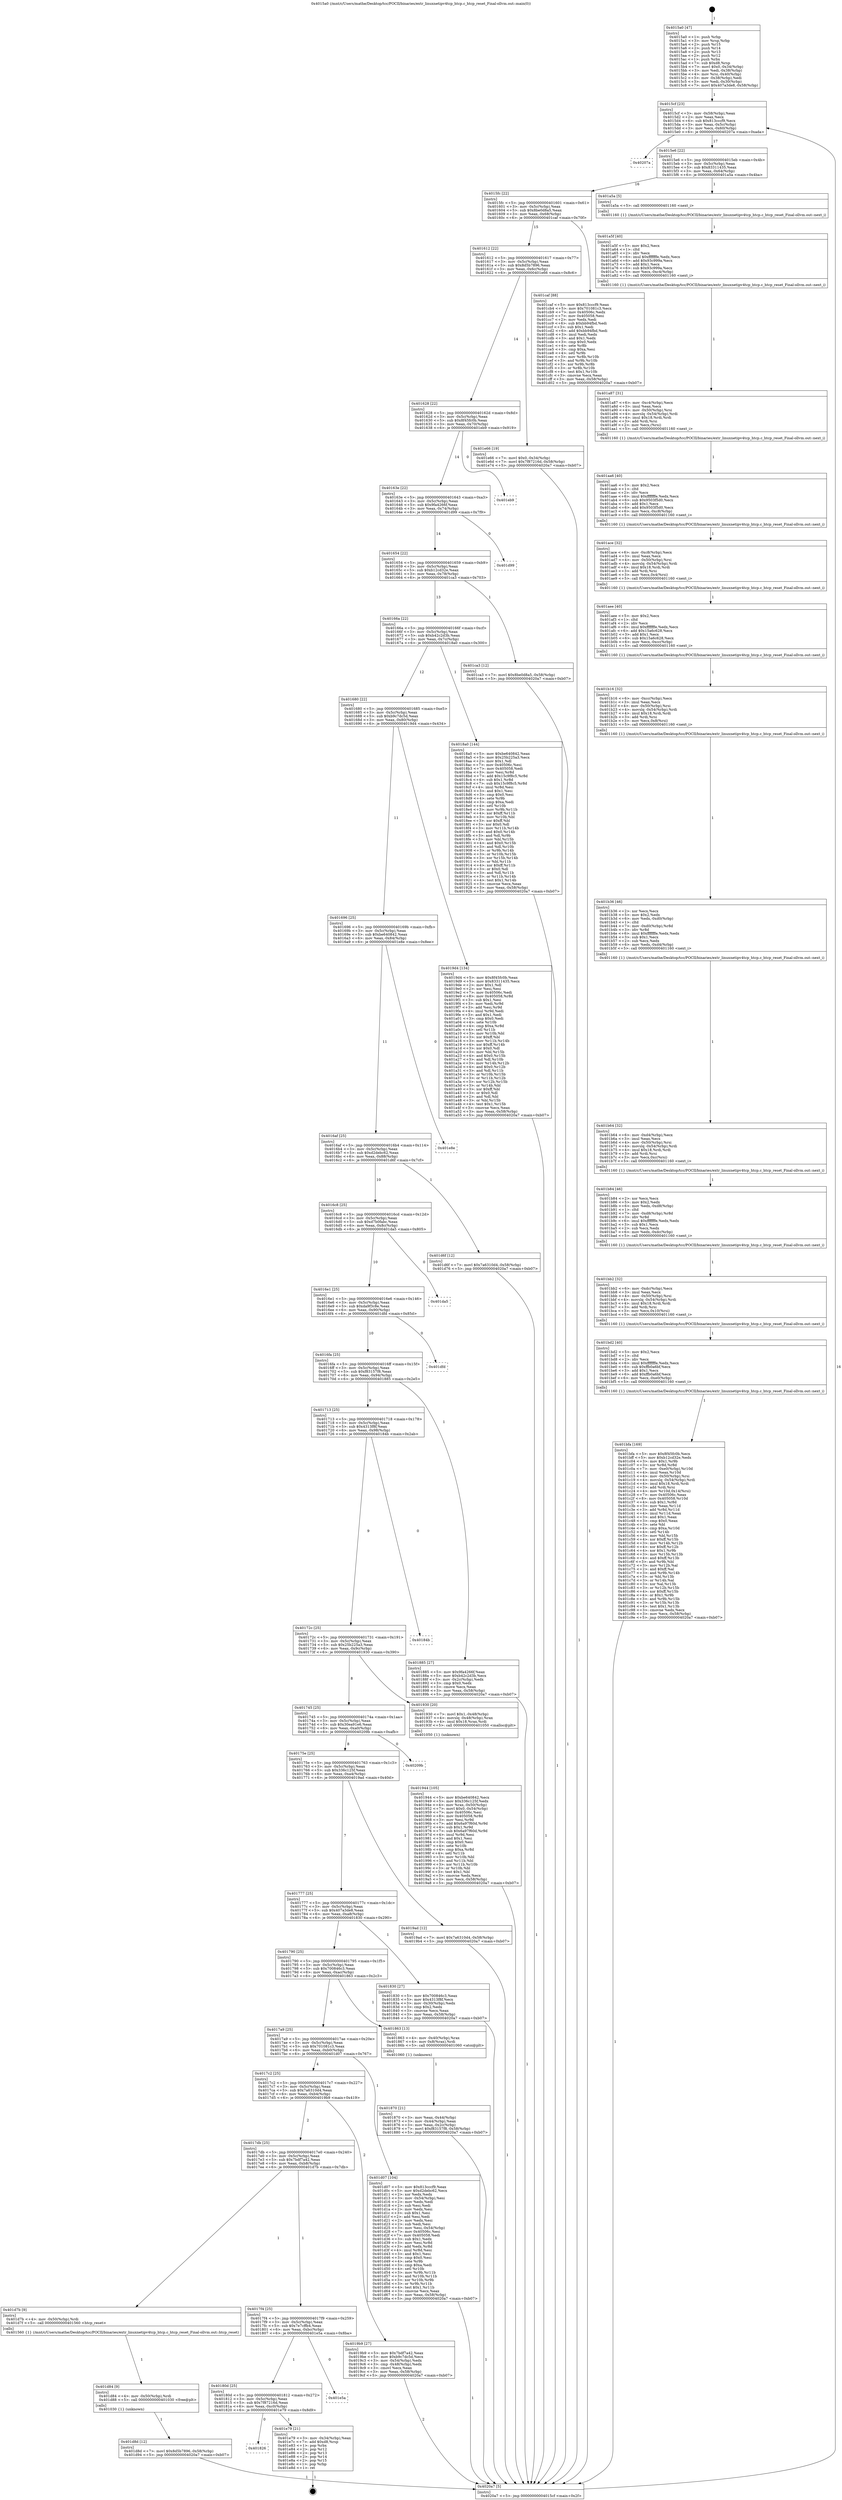 digraph "0x4015a0" {
  label = "0x4015a0 (/mnt/c/Users/mathe/Desktop/tcc/POCII/binaries/extr_linuxnetipv4tcp_htcp.c_htcp_reset_Final-ollvm.out::main(0))"
  labelloc = "t"
  node[shape=record]

  Entry [label="",width=0.3,height=0.3,shape=circle,fillcolor=black,style=filled]
  "0x4015cf" [label="{
     0x4015cf [23]\l
     | [instrs]\l
     &nbsp;&nbsp;0x4015cf \<+3\>: mov -0x58(%rbp),%eax\l
     &nbsp;&nbsp;0x4015d2 \<+2\>: mov %eax,%ecx\l
     &nbsp;&nbsp;0x4015d4 \<+6\>: sub $0x813cccf9,%ecx\l
     &nbsp;&nbsp;0x4015da \<+3\>: mov %eax,-0x5c(%rbp)\l
     &nbsp;&nbsp;0x4015dd \<+3\>: mov %ecx,-0x60(%rbp)\l
     &nbsp;&nbsp;0x4015e0 \<+6\>: je 000000000040207a \<main+0xada\>\l
  }"]
  "0x40207a" [label="{
     0x40207a\l
  }", style=dashed]
  "0x4015e6" [label="{
     0x4015e6 [22]\l
     | [instrs]\l
     &nbsp;&nbsp;0x4015e6 \<+5\>: jmp 00000000004015eb \<main+0x4b\>\l
     &nbsp;&nbsp;0x4015eb \<+3\>: mov -0x5c(%rbp),%eax\l
     &nbsp;&nbsp;0x4015ee \<+5\>: sub $0x83311435,%eax\l
     &nbsp;&nbsp;0x4015f3 \<+3\>: mov %eax,-0x64(%rbp)\l
     &nbsp;&nbsp;0x4015f6 \<+6\>: je 0000000000401a5a \<main+0x4ba\>\l
  }"]
  Exit [label="",width=0.3,height=0.3,shape=circle,fillcolor=black,style=filled,peripheries=2]
  "0x401a5a" [label="{
     0x401a5a [5]\l
     | [instrs]\l
     &nbsp;&nbsp;0x401a5a \<+5\>: call 0000000000401160 \<next_i\>\l
     | [calls]\l
     &nbsp;&nbsp;0x401160 \{1\} (/mnt/c/Users/mathe/Desktop/tcc/POCII/binaries/extr_linuxnetipv4tcp_htcp.c_htcp_reset_Final-ollvm.out::next_i)\l
  }"]
  "0x4015fc" [label="{
     0x4015fc [22]\l
     | [instrs]\l
     &nbsp;&nbsp;0x4015fc \<+5\>: jmp 0000000000401601 \<main+0x61\>\l
     &nbsp;&nbsp;0x401601 \<+3\>: mov -0x5c(%rbp),%eax\l
     &nbsp;&nbsp;0x401604 \<+5\>: sub $0x8be0d8a5,%eax\l
     &nbsp;&nbsp;0x401609 \<+3\>: mov %eax,-0x68(%rbp)\l
     &nbsp;&nbsp;0x40160c \<+6\>: je 0000000000401caf \<main+0x70f\>\l
  }"]
  "0x401826" [label="{
     0x401826\l
  }", style=dashed]
  "0x401caf" [label="{
     0x401caf [88]\l
     | [instrs]\l
     &nbsp;&nbsp;0x401caf \<+5\>: mov $0x813cccf9,%eax\l
     &nbsp;&nbsp;0x401cb4 \<+5\>: mov $0x701081c3,%ecx\l
     &nbsp;&nbsp;0x401cb9 \<+7\>: mov 0x40506c,%edx\l
     &nbsp;&nbsp;0x401cc0 \<+7\>: mov 0x405058,%esi\l
     &nbsp;&nbsp;0x401cc7 \<+2\>: mov %edx,%edi\l
     &nbsp;&nbsp;0x401cc9 \<+6\>: sub $0xbb94fbd,%edi\l
     &nbsp;&nbsp;0x401ccf \<+3\>: sub $0x1,%edi\l
     &nbsp;&nbsp;0x401cd2 \<+6\>: add $0xbb94fbd,%edi\l
     &nbsp;&nbsp;0x401cd8 \<+3\>: imul %edi,%edx\l
     &nbsp;&nbsp;0x401cdb \<+3\>: and $0x1,%edx\l
     &nbsp;&nbsp;0x401cde \<+3\>: cmp $0x0,%edx\l
     &nbsp;&nbsp;0x401ce1 \<+4\>: sete %r8b\l
     &nbsp;&nbsp;0x401ce5 \<+3\>: cmp $0xa,%esi\l
     &nbsp;&nbsp;0x401ce8 \<+4\>: setl %r9b\l
     &nbsp;&nbsp;0x401cec \<+3\>: mov %r8b,%r10b\l
     &nbsp;&nbsp;0x401cef \<+3\>: and %r9b,%r10b\l
     &nbsp;&nbsp;0x401cf2 \<+3\>: xor %r9b,%r8b\l
     &nbsp;&nbsp;0x401cf5 \<+3\>: or %r8b,%r10b\l
     &nbsp;&nbsp;0x401cf8 \<+4\>: test $0x1,%r10b\l
     &nbsp;&nbsp;0x401cfc \<+3\>: cmovne %ecx,%eax\l
     &nbsp;&nbsp;0x401cff \<+3\>: mov %eax,-0x58(%rbp)\l
     &nbsp;&nbsp;0x401d02 \<+5\>: jmp 00000000004020a7 \<main+0xb07\>\l
  }"]
  "0x401612" [label="{
     0x401612 [22]\l
     | [instrs]\l
     &nbsp;&nbsp;0x401612 \<+5\>: jmp 0000000000401617 \<main+0x77\>\l
     &nbsp;&nbsp;0x401617 \<+3\>: mov -0x5c(%rbp),%eax\l
     &nbsp;&nbsp;0x40161a \<+5\>: sub $0x8d5b7896,%eax\l
     &nbsp;&nbsp;0x40161f \<+3\>: mov %eax,-0x6c(%rbp)\l
     &nbsp;&nbsp;0x401622 \<+6\>: je 0000000000401e66 \<main+0x8c6\>\l
  }"]
  "0x401e79" [label="{
     0x401e79 [21]\l
     | [instrs]\l
     &nbsp;&nbsp;0x401e79 \<+3\>: mov -0x34(%rbp),%eax\l
     &nbsp;&nbsp;0x401e7c \<+7\>: add $0xd8,%rsp\l
     &nbsp;&nbsp;0x401e83 \<+1\>: pop %rbx\l
     &nbsp;&nbsp;0x401e84 \<+2\>: pop %r12\l
     &nbsp;&nbsp;0x401e86 \<+2\>: pop %r13\l
     &nbsp;&nbsp;0x401e88 \<+2\>: pop %r14\l
     &nbsp;&nbsp;0x401e8a \<+2\>: pop %r15\l
     &nbsp;&nbsp;0x401e8c \<+1\>: pop %rbp\l
     &nbsp;&nbsp;0x401e8d \<+1\>: ret\l
  }"]
  "0x401e66" [label="{
     0x401e66 [19]\l
     | [instrs]\l
     &nbsp;&nbsp;0x401e66 \<+7\>: movl $0x0,-0x34(%rbp)\l
     &nbsp;&nbsp;0x401e6d \<+7\>: movl $0x7f87216d,-0x58(%rbp)\l
     &nbsp;&nbsp;0x401e74 \<+5\>: jmp 00000000004020a7 \<main+0xb07\>\l
  }"]
  "0x401628" [label="{
     0x401628 [22]\l
     | [instrs]\l
     &nbsp;&nbsp;0x401628 \<+5\>: jmp 000000000040162d \<main+0x8d\>\l
     &nbsp;&nbsp;0x40162d \<+3\>: mov -0x5c(%rbp),%eax\l
     &nbsp;&nbsp;0x401630 \<+5\>: sub $0x8f45fc0b,%eax\l
     &nbsp;&nbsp;0x401635 \<+3\>: mov %eax,-0x70(%rbp)\l
     &nbsp;&nbsp;0x401638 \<+6\>: je 0000000000401eb9 \<main+0x919\>\l
  }"]
  "0x40180d" [label="{
     0x40180d [25]\l
     | [instrs]\l
     &nbsp;&nbsp;0x40180d \<+5\>: jmp 0000000000401812 \<main+0x272\>\l
     &nbsp;&nbsp;0x401812 \<+3\>: mov -0x5c(%rbp),%eax\l
     &nbsp;&nbsp;0x401815 \<+5\>: sub $0x7f87216d,%eax\l
     &nbsp;&nbsp;0x40181a \<+6\>: mov %eax,-0xc0(%rbp)\l
     &nbsp;&nbsp;0x401820 \<+6\>: je 0000000000401e79 \<main+0x8d9\>\l
  }"]
  "0x401eb9" [label="{
     0x401eb9\l
  }", style=dashed]
  "0x40163e" [label="{
     0x40163e [22]\l
     | [instrs]\l
     &nbsp;&nbsp;0x40163e \<+5\>: jmp 0000000000401643 \<main+0xa3\>\l
     &nbsp;&nbsp;0x401643 \<+3\>: mov -0x5c(%rbp),%eax\l
     &nbsp;&nbsp;0x401646 \<+5\>: sub $0x9fa4266f,%eax\l
     &nbsp;&nbsp;0x40164b \<+3\>: mov %eax,-0x74(%rbp)\l
     &nbsp;&nbsp;0x40164e \<+6\>: je 0000000000401d99 \<main+0x7f9\>\l
  }"]
  "0x401e5a" [label="{
     0x401e5a\l
  }", style=dashed]
  "0x401d99" [label="{
     0x401d99\l
  }", style=dashed]
  "0x401654" [label="{
     0x401654 [22]\l
     | [instrs]\l
     &nbsp;&nbsp;0x401654 \<+5\>: jmp 0000000000401659 \<main+0xb9\>\l
     &nbsp;&nbsp;0x401659 \<+3\>: mov -0x5c(%rbp),%eax\l
     &nbsp;&nbsp;0x40165c \<+5\>: sub $0xb12cd32e,%eax\l
     &nbsp;&nbsp;0x401661 \<+3\>: mov %eax,-0x78(%rbp)\l
     &nbsp;&nbsp;0x401664 \<+6\>: je 0000000000401ca3 \<main+0x703\>\l
  }"]
  "0x401d8d" [label="{
     0x401d8d [12]\l
     | [instrs]\l
     &nbsp;&nbsp;0x401d8d \<+7\>: movl $0x8d5b7896,-0x58(%rbp)\l
     &nbsp;&nbsp;0x401d94 \<+5\>: jmp 00000000004020a7 \<main+0xb07\>\l
  }"]
  "0x401ca3" [label="{
     0x401ca3 [12]\l
     | [instrs]\l
     &nbsp;&nbsp;0x401ca3 \<+7\>: movl $0x8be0d8a5,-0x58(%rbp)\l
     &nbsp;&nbsp;0x401caa \<+5\>: jmp 00000000004020a7 \<main+0xb07\>\l
  }"]
  "0x40166a" [label="{
     0x40166a [22]\l
     | [instrs]\l
     &nbsp;&nbsp;0x40166a \<+5\>: jmp 000000000040166f \<main+0xcf\>\l
     &nbsp;&nbsp;0x40166f \<+3\>: mov -0x5c(%rbp),%eax\l
     &nbsp;&nbsp;0x401672 \<+5\>: sub $0xb42c2d3b,%eax\l
     &nbsp;&nbsp;0x401677 \<+3\>: mov %eax,-0x7c(%rbp)\l
     &nbsp;&nbsp;0x40167a \<+6\>: je 00000000004018a0 \<main+0x300\>\l
  }"]
  "0x401d84" [label="{
     0x401d84 [9]\l
     | [instrs]\l
     &nbsp;&nbsp;0x401d84 \<+4\>: mov -0x50(%rbp),%rdi\l
     &nbsp;&nbsp;0x401d88 \<+5\>: call 0000000000401030 \<free@plt\>\l
     | [calls]\l
     &nbsp;&nbsp;0x401030 \{1\} (unknown)\l
  }"]
  "0x4018a0" [label="{
     0x4018a0 [144]\l
     | [instrs]\l
     &nbsp;&nbsp;0x4018a0 \<+5\>: mov $0xbe640842,%eax\l
     &nbsp;&nbsp;0x4018a5 \<+5\>: mov $0x25b225a3,%ecx\l
     &nbsp;&nbsp;0x4018aa \<+2\>: mov $0x1,%dl\l
     &nbsp;&nbsp;0x4018ac \<+7\>: mov 0x40506c,%esi\l
     &nbsp;&nbsp;0x4018b3 \<+7\>: mov 0x405058,%edi\l
     &nbsp;&nbsp;0x4018ba \<+3\>: mov %esi,%r8d\l
     &nbsp;&nbsp;0x4018bd \<+7\>: add $0x15c9f8c5,%r8d\l
     &nbsp;&nbsp;0x4018c4 \<+4\>: sub $0x1,%r8d\l
     &nbsp;&nbsp;0x4018c8 \<+7\>: sub $0x15c9f8c5,%r8d\l
     &nbsp;&nbsp;0x4018cf \<+4\>: imul %r8d,%esi\l
     &nbsp;&nbsp;0x4018d3 \<+3\>: and $0x1,%esi\l
     &nbsp;&nbsp;0x4018d6 \<+3\>: cmp $0x0,%esi\l
     &nbsp;&nbsp;0x4018d9 \<+4\>: sete %r9b\l
     &nbsp;&nbsp;0x4018dd \<+3\>: cmp $0xa,%edi\l
     &nbsp;&nbsp;0x4018e0 \<+4\>: setl %r10b\l
     &nbsp;&nbsp;0x4018e4 \<+3\>: mov %r9b,%r11b\l
     &nbsp;&nbsp;0x4018e7 \<+4\>: xor $0xff,%r11b\l
     &nbsp;&nbsp;0x4018eb \<+3\>: mov %r10b,%bl\l
     &nbsp;&nbsp;0x4018ee \<+3\>: xor $0xff,%bl\l
     &nbsp;&nbsp;0x4018f1 \<+3\>: xor $0x0,%dl\l
     &nbsp;&nbsp;0x4018f4 \<+3\>: mov %r11b,%r14b\l
     &nbsp;&nbsp;0x4018f7 \<+4\>: and $0x0,%r14b\l
     &nbsp;&nbsp;0x4018fb \<+3\>: and %dl,%r9b\l
     &nbsp;&nbsp;0x4018fe \<+3\>: mov %bl,%r15b\l
     &nbsp;&nbsp;0x401901 \<+4\>: and $0x0,%r15b\l
     &nbsp;&nbsp;0x401905 \<+3\>: and %dl,%r10b\l
     &nbsp;&nbsp;0x401908 \<+3\>: or %r9b,%r14b\l
     &nbsp;&nbsp;0x40190b \<+3\>: or %r10b,%r15b\l
     &nbsp;&nbsp;0x40190e \<+3\>: xor %r15b,%r14b\l
     &nbsp;&nbsp;0x401911 \<+3\>: or %bl,%r11b\l
     &nbsp;&nbsp;0x401914 \<+4\>: xor $0xff,%r11b\l
     &nbsp;&nbsp;0x401918 \<+3\>: or $0x0,%dl\l
     &nbsp;&nbsp;0x40191b \<+3\>: and %dl,%r11b\l
     &nbsp;&nbsp;0x40191e \<+3\>: or %r11b,%r14b\l
     &nbsp;&nbsp;0x401921 \<+4\>: test $0x1,%r14b\l
     &nbsp;&nbsp;0x401925 \<+3\>: cmovne %ecx,%eax\l
     &nbsp;&nbsp;0x401928 \<+3\>: mov %eax,-0x58(%rbp)\l
     &nbsp;&nbsp;0x40192b \<+5\>: jmp 00000000004020a7 \<main+0xb07\>\l
  }"]
  "0x401680" [label="{
     0x401680 [22]\l
     | [instrs]\l
     &nbsp;&nbsp;0x401680 \<+5\>: jmp 0000000000401685 \<main+0xe5\>\l
     &nbsp;&nbsp;0x401685 \<+3\>: mov -0x5c(%rbp),%eax\l
     &nbsp;&nbsp;0x401688 \<+5\>: sub $0xb9c7dc5d,%eax\l
     &nbsp;&nbsp;0x40168d \<+3\>: mov %eax,-0x80(%rbp)\l
     &nbsp;&nbsp;0x401690 \<+6\>: je 00000000004019d4 \<main+0x434\>\l
  }"]
  "0x4017f4" [label="{
     0x4017f4 [25]\l
     | [instrs]\l
     &nbsp;&nbsp;0x4017f4 \<+5\>: jmp 00000000004017f9 \<main+0x259\>\l
     &nbsp;&nbsp;0x4017f9 \<+3\>: mov -0x5c(%rbp),%eax\l
     &nbsp;&nbsp;0x4017fc \<+5\>: sub $0x7e7cffb4,%eax\l
     &nbsp;&nbsp;0x401801 \<+6\>: mov %eax,-0xbc(%rbp)\l
     &nbsp;&nbsp;0x401807 \<+6\>: je 0000000000401e5a \<main+0x8ba\>\l
  }"]
  "0x4019d4" [label="{
     0x4019d4 [134]\l
     | [instrs]\l
     &nbsp;&nbsp;0x4019d4 \<+5\>: mov $0x8f45fc0b,%eax\l
     &nbsp;&nbsp;0x4019d9 \<+5\>: mov $0x83311435,%ecx\l
     &nbsp;&nbsp;0x4019de \<+2\>: mov $0x1,%dl\l
     &nbsp;&nbsp;0x4019e0 \<+2\>: xor %esi,%esi\l
     &nbsp;&nbsp;0x4019e2 \<+7\>: mov 0x40506c,%edi\l
     &nbsp;&nbsp;0x4019e9 \<+8\>: mov 0x405058,%r8d\l
     &nbsp;&nbsp;0x4019f1 \<+3\>: sub $0x1,%esi\l
     &nbsp;&nbsp;0x4019f4 \<+3\>: mov %edi,%r9d\l
     &nbsp;&nbsp;0x4019f7 \<+3\>: add %esi,%r9d\l
     &nbsp;&nbsp;0x4019fa \<+4\>: imul %r9d,%edi\l
     &nbsp;&nbsp;0x4019fe \<+3\>: and $0x1,%edi\l
     &nbsp;&nbsp;0x401a01 \<+3\>: cmp $0x0,%edi\l
     &nbsp;&nbsp;0x401a04 \<+4\>: sete %r10b\l
     &nbsp;&nbsp;0x401a08 \<+4\>: cmp $0xa,%r8d\l
     &nbsp;&nbsp;0x401a0c \<+4\>: setl %r11b\l
     &nbsp;&nbsp;0x401a10 \<+3\>: mov %r10b,%bl\l
     &nbsp;&nbsp;0x401a13 \<+3\>: xor $0xff,%bl\l
     &nbsp;&nbsp;0x401a16 \<+3\>: mov %r11b,%r14b\l
     &nbsp;&nbsp;0x401a19 \<+4\>: xor $0xff,%r14b\l
     &nbsp;&nbsp;0x401a1d \<+3\>: xor $0x0,%dl\l
     &nbsp;&nbsp;0x401a20 \<+3\>: mov %bl,%r15b\l
     &nbsp;&nbsp;0x401a23 \<+4\>: and $0x0,%r15b\l
     &nbsp;&nbsp;0x401a27 \<+3\>: and %dl,%r10b\l
     &nbsp;&nbsp;0x401a2a \<+3\>: mov %r14b,%r12b\l
     &nbsp;&nbsp;0x401a2d \<+4\>: and $0x0,%r12b\l
     &nbsp;&nbsp;0x401a31 \<+3\>: and %dl,%r11b\l
     &nbsp;&nbsp;0x401a34 \<+3\>: or %r10b,%r15b\l
     &nbsp;&nbsp;0x401a37 \<+3\>: or %r11b,%r12b\l
     &nbsp;&nbsp;0x401a3a \<+3\>: xor %r12b,%r15b\l
     &nbsp;&nbsp;0x401a3d \<+3\>: or %r14b,%bl\l
     &nbsp;&nbsp;0x401a40 \<+3\>: xor $0xff,%bl\l
     &nbsp;&nbsp;0x401a43 \<+3\>: or $0x0,%dl\l
     &nbsp;&nbsp;0x401a46 \<+2\>: and %dl,%bl\l
     &nbsp;&nbsp;0x401a48 \<+3\>: or %bl,%r15b\l
     &nbsp;&nbsp;0x401a4b \<+4\>: test $0x1,%r15b\l
     &nbsp;&nbsp;0x401a4f \<+3\>: cmovne %ecx,%eax\l
     &nbsp;&nbsp;0x401a52 \<+3\>: mov %eax,-0x58(%rbp)\l
     &nbsp;&nbsp;0x401a55 \<+5\>: jmp 00000000004020a7 \<main+0xb07\>\l
  }"]
  "0x401696" [label="{
     0x401696 [25]\l
     | [instrs]\l
     &nbsp;&nbsp;0x401696 \<+5\>: jmp 000000000040169b \<main+0xfb\>\l
     &nbsp;&nbsp;0x40169b \<+3\>: mov -0x5c(%rbp),%eax\l
     &nbsp;&nbsp;0x40169e \<+5\>: sub $0xbe640842,%eax\l
     &nbsp;&nbsp;0x4016a3 \<+6\>: mov %eax,-0x84(%rbp)\l
     &nbsp;&nbsp;0x4016a9 \<+6\>: je 0000000000401e8e \<main+0x8ee\>\l
  }"]
  "0x401d7b" [label="{
     0x401d7b [9]\l
     | [instrs]\l
     &nbsp;&nbsp;0x401d7b \<+4\>: mov -0x50(%rbp),%rdi\l
     &nbsp;&nbsp;0x401d7f \<+5\>: call 0000000000401560 \<htcp_reset\>\l
     | [calls]\l
     &nbsp;&nbsp;0x401560 \{1\} (/mnt/c/Users/mathe/Desktop/tcc/POCII/binaries/extr_linuxnetipv4tcp_htcp.c_htcp_reset_Final-ollvm.out::htcp_reset)\l
  }"]
  "0x401e8e" [label="{
     0x401e8e\l
  }", style=dashed]
  "0x4016af" [label="{
     0x4016af [25]\l
     | [instrs]\l
     &nbsp;&nbsp;0x4016af \<+5\>: jmp 00000000004016b4 \<main+0x114\>\l
     &nbsp;&nbsp;0x4016b4 \<+3\>: mov -0x5c(%rbp),%eax\l
     &nbsp;&nbsp;0x4016b7 \<+5\>: sub $0xd2debc62,%eax\l
     &nbsp;&nbsp;0x4016bc \<+6\>: mov %eax,-0x88(%rbp)\l
     &nbsp;&nbsp;0x4016c2 \<+6\>: je 0000000000401d6f \<main+0x7cf\>\l
  }"]
  "0x401bfa" [label="{
     0x401bfa [169]\l
     | [instrs]\l
     &nbsp;&nbsp;0x401bfa \<+5\>: mov $0x8f45fc0b,%ecx\l
     &nbsp;&nbsp;0x401bff \<+5\>: mov $0xb12cd32e,%edx\l
     &nbsp;&nbsp;0x401c04 \<+3\>: mov $0x1,%r9b\l
     &nbsp;&nbsp;0x401c07 \<+3\>: xor %r8d,%r8d\l
     &nbsp;&nbsp;0x401c0a \<+7\>: mov -0xe0(%rbp),%r10d\l
     &nbsp;&nbsp;0x401c11 \<+4\>: imul %eax,%r10d\l
     &nbsp;&nbsp;0x401c15 \<+4\>: mov -0x50(%rbp),%rsi\l
     &nbsp;&nbsp;0x401c19 \<+4\>: movslq -0x54(%rbp),%rdi\l
     &nbsp;&nbsp;0x401c1d \<+4\>: imul $0x18,%rdi,%rdi\l
     &nbsp;&nbsp;0x401c21 \<+3\>: add %rdi,%rsi\l
     &nbsp;&nbsp;0x401c24 \<+4\>: mov %r10d,0x14(%rsi)\l
     &nbsp;&nbsp;0x401c28 \<+7\>: mov 0x40506c,%eax\l
     &nbsp;&nbsp;0x401c2f \<+8\>: mov 0x405058,%r10d\l
     &nbsp;&nbsp;0x401c37 \<+4\>: sub $0x1,%r8d\l
     &nbsp;&nbsp;0x401c3b \<+3\>: mov %eax,%r11d\l
     &nbsp;&nbsp;0x401c3e \<+3\>: add %r8d,%r11d\l
     &nbsp;&nbsp;0x401c41 \<+4\>: imul %r11d,%eax\l
     &nbsp;&nbsp;0x401c45 \<+3\>: and $0x1,%eax\l
     &nbsp;&nbsp;0x401c48 \<+3\>: cmp $0x0,%eax\l
     &nbsp;&nbsp;0x401c4b \<+3\>: sete %bl\l
     &nbsp;&nbsp;0x401c4e \<+4\>: cmp $0xa,%r10d\l
     &nbsp;&nbsp;0x401c52 \<+4\>: setl %r14b\l
     &nbsp;&nbsp;0x401c56 \<+3\>: mov %bl,%r15b\l
     &nbsp;&nbsp;0x401c59 \<+4\>: xor $0xff,%r15b\l
     &nbsp;&nbsp;0x401c5d \<+3\>: mov %r14b,%r12b\l
     &nbsp;&nbsp;0x401c60 \<+4\>: xor $0xff,%r12b\l
     &nbsp;&nbsp;0x401c64 \<+4\>: xor $0x1,%r9b\l
     &nbsp;&nbsp;0x401c68 \<+3\>: mov %r15b,%r13b\l
     &nbsp;&nbsp;0x401c6b \<+4\>: and $0xff,%r13b\l
     &nbsp;&nbsp;0x401c6f \<+3\>: and %r9b,%bl\l
     &nbsp;&nbsp;0x401c72 \<+3\>: mov %r12b,%al\l
     &nbsp;&nbsp;0x401c75 \<+2\>: and $0xff,%al\l
     &nbsp;&nbsp;0x401c77 \<+3\>: and %r9b,%r14b\l
     &nbsp;&nbsp;0x401c7a \<+3\>: or %bl,%r13b\l
     &nbsp;&nbsp;0x401c7d \<+3\>: or %r14b,%al\l
     &nbsp;&nbsp;0x401c80 \<+3\>: xor %al,%r13b\l
     &nbsp;&nbsp;0x401c83 \<+3\>: or %r12b,%r15b\l
     &nbsp;&nbsp;0x401c86 \<+4\>: xor $0xff,%r15b\l
     &nbsp;&nbsp;0x401c8a \<+4\>: or $0x1,%r9b\l
     &nbsp;&nbsp;0x401c8e \<+3\>: and %r9b,%r15b\l
     &nbsp;&nbsp;0x401c91 \<+3\>: or %r15b,%r13b\l
     &nbsp;&nbsp;0x401c94 \<+4\>: test $0x1,%r13b\l
     &nbsp;&nbsp;0x401c98 \<+3\>: cmovne %edx,%ecx\l
     &nbsp;&nbsp;0x401c9b \<+3\>: mov %ecx,-0x58(%rbp)\l
     &nbsp;&nbsp;0x401c9e \<+5\>: jmp 00000000004020a7 \<main+0xb07\>\l
  }"]
  "0x401d6f" [label="{
     0x401d6f [12]\l
     | [instrs]\l
     &nbsp;&nbsp;0x401d6f \<+7\>: movl $0x7a6310d4,-0x58(%rbp)\l
     &nbsp;&nbsp;0x401d76 \<+5\>: jmp 00000000004020a7 \<main+0xb07\>\l
  }"]
  "0x4016c8" [label="{
     0x4016c8 [25]\l
     | [instrs]\l
     &nbsp;&nbsp;0x4016c8 \<+5\>: jmp 00000000004016cd \<main+0x12d\>\l
     &nbsp;&nbsp;0x4016cd \<+3\>: mov -0x5c(%rbp),%eax\l
     &nbsp;&nbsp;0x4016d0 \<+5\>: sub $0xd7b0fabc,%eax\l
     &nbsp;&nbsp;0x4016d5 \<+6\>: mov %eax,-0x8c(%rbp)\l
     &nbsp;&nbsp;0x4016db \<+6\>: je 0000000000401da5 \<main+0x805\>\l
  }"]
  "0x401bd2" [label="{
     0x401bd2 [40]\l
     | [instrs]\l
     &nbsp;&nbsp;0x401bd2 \<+5\>: mov $0x2,%ecx\l
     &nbsp;&nbsp;0x401bd7 \<+1\>: cltd\l
     &nbsp;&nbsp;0x401bd8 \<+2\>: idiv %ecx\l
     &nbsp;&nbsp;0x401bda \<+6\>: imul $0xfffffffe,%edx,%ecx\l
     &nbsp;&nbsp;0x401be0 \<+6\>: sub $0xffb0a6bf,%ecx\l
     &nbsp;&nbsp;0x401be6 \<+3\>: add $0x1,%ecx\l
     &nbsp;&nbsp;0x401be9 \<+6\>: add $0xffb0a6bf,%ecx\l
     &nbsp;&nbsp;0x401bef \<+6\>: mov %ecx,-0xe0(%rbp)\l
     &nbsp;&nbsp;0x401bf5 \<+5\>: call 0000000000401160 \<next_i\>\l
     | [calls]\l
     &nbsp;&nbsp;0x401160 \{1\} (/mnt/c/Users/mathe/Desktop/tcc/POCII/binaries/extr_linuxnetipv4tcp_htcp.c_htcp_reset_Final-ollvm.out::next_i)\l
  }"]
  "0x401da5" [label="{
     0x401da5\l
  }", style=dashed]
  "0x4016e1" [label="{
     0x4016e1 [25]\l
     | [instrs]\l
     &nbsp;&nbsp;0x4016e1 \<+5\>: jmp 00000000004016e6 \<main+0x146\>\l
     &nbsp;&nbsp;0x4016e6 \<+3\>: mov -0x5c(%rbp),%eax\l
     &nbsp;&nbsp;0x4016e9 \<+5\>: sub $0xda9f3c8e,%eax\l
     &nbsp;&nbsp;0x4016ee \<+6\>: mov %eax,-0x90(%rbp)\l
     &nbsp;&nbsp;0x4016f4 \<+6\>: je 0000000000401dfd \<main+0x85d\>\l
  }"]
  "0x401bb2" [label="{
     0x401bb2 [32]\l
     | [instrs]\l
     &nbsp;&nbsp;0x401bb2 \<+6\>: mov -0xdc(%rbp),%ecx\l
     &nbsp;&nbsp;0x401bb8 \<+3\>: imul %eax,%ecx\l
     &nbsp;&nbsp;0x401bbb \<+4\>: mov -0x50(%rbp),%rsi\l
     &nbsp;&nbsp;0x401bbf \<+4\>: movslq -0x54(%rbp),%rdi\l
     &nbsp;&nbsp;0x401bc3 \<+4\>: imul $0x18,%rdi,%rdi\l
     &nbsp;&nbsp;0x401bc7 \<+3\>: add %rdi,%rsi\l
     &nbsp;&nbsp;0x401bca \<+3\>: mov %ecx,0x10(%rsi)\l
     &nbsp;&nbsp;0x401bcd \<+5\>: call 0000000000401160 \<next_i\>\l
     | [calls]\l
     &nbsp;&nbsp;0x401160 \{1\} (/mnt/c/Users/mathe/Desktop/tcc/POCII/binaries/extr_linuxnetipv4tcp_htcp.c_htcp_reset_Final-ollvm.out::next_i)\l
  }"]
  "0x401dfd" [label="{
     0x401dfd\l
  }", style=dashed]
  "0x4016fa" [label="{
     0x4016fa [25]\l
     | [instrs]\l
     &nbsp;&nbsp;0x4016fa \<+5\>: jmp 00000000004016ff \<main+0x15f\>\l
     &nbsp;&nbsp;0x4016ff \<+3\>: mov -0x5c(%rbp),%eax\l
     &nbsp;&nbsp;0x401702 \<+5\>: sub $0xf83157f8,%eax\l
     &nbsp;&nbsp;0x401707 \<+6\>: mov %eax,-0x94(%rbp)\l
     &nbsp;&nbsp;0x40170d \<+6\>: je 0000000000401885 \<main+0x2e5\>\l
  }"]
  "0x401b84" [label="{
     0x401b84 [46]\l
     | [instrs]\l
     &nbsp;&nbsp;0x401b84 \<+2\>: xor %ecx,%ecx\l
     &nbsp;&nbsp;0x401b86 \<+5\>: mov $0x2,%edx\l
     &nbsp;&nbsp;0x401b8b \<+6\>: mov %edx,-0xd8(%rbp)\l
     &nbsp;&nbsp;0x401b91 \<+1\>: cltd\l
     &nbsp;&nbsp;0x401b92 \<+7\>: mov -0xd8(%rbp),%r8d\l
     &nbsp;&nbsp;0x401b99 \<+3\>: idiv %r8d\l
     &nbsp;&nbsp;0x401b9c \<+6\>: imul $0xfffffffe,%edx,%edx\l
     &nbsp;&nbsp;0x401ba2 \<+3\>: sub $0x1,%ecx\l
     &nbsp;&nbsp;0x401ba5 \<+2\>: sub %ecx,%edx\l
     &nbsp;&nbsp;0x401ba7 \<+6\>: mov %edx,-0xdc(%rbp)\l
     &nbsp;&nbsp;0x401bad \<+5\>: call 0000000000401160 \<next_i\>\l
     | [calls]\l
     &nbsp;&nbsp;0x401160 \{1\} (/mnt/c/Users/mathe/Desktop/tcc/POCII/binaries/extr_linuxnetipv4tcp_htcp.c_htcp_reset_Final-ollvm.out::next_i)\l
  }"]
  "0x401885" [label="{
     0x401885 [27]\l
     | [instrs]\l
     &nbsp;&nbsp;0x401885 \<+5\>: mov $0x9fa4266f,%eax\l
     &nbsp;&nbsp;0x40188a \<+5\>: mov $0xb42c2d3b,%ecx\l
     &nbsp;&nbsp;0x40188f \<+3\>: mov -0x2c(%rbp),%edx\l
     &nbsp;&nbsp;0x401892 \<+3\>: cmp $0x0,%edx\l
     &nbsp;&nbsp;0x401895 \<+3\>: cmove %ecx,%eax\l
     &nbsp;&nbsp;0x401898 \<+3\>: mov %eax,-0x58(%rbp)\l
     &nbsp;&nbsp;0x40189b \<+5\>: jmp 00000000004020a7 \<main+0xb07\>\l
  }"]
  "0x401713" [label="{
     0x401713 [25]\l
     | [instrs]\l
     &nbsp;&nbsp;0x401713 \<+5\>: jmp 0000000000401718 \<main+0x178\>\l
     &nbsp;&nbsp;0x401718 \<+3\>: mov -0x5c(%rbp),%eax\l
     &nbsp;&nbsp;0x40171b \<+5\>: sub $0x4313f8f,%eax\l
     &nbsp;&nbsp;0x401720 \<+6\>: mov %eax,-0x98(%rbp)\l
     &nbsp;&nbsp;0x401726 \<+6\>: je 000000000040184b \<main+0x2ab\>\l
  }"]
  "0x401b64" [label="{
     0x401b64 [32]\l
     | [instrs]\l
     &nbsp;&nbsp;0x401b64 \<+6\>: mov -0xd4(%rbp),%ecx\l
     &nbsp;&nbsp;0x401b6a \<+3\>: imul %eax,%ecx\l
     &nbsp;&nbsp;0x401b6d \<+4\>: mov -0x50(%rbp),%rsi\l
     &nbsp;&nbsp;0x401b71 \<+4\>: movslq -0x54(%rbp),%rdi\l
     &nbsp;&nbsp;0x401b75 \<+4\>: imul $0x18,%rdi,%rdi\l
     &nbsp;&nbsp;0x401b79 \<+3\>: add %rdi,%rsi\l
     &nbsp;&nbsp;0x401b7c \<+3\>: mov %ecx,0xc(%rsi)\l
     &nbsp;&nbsp;0x401b7f \<+5\>: call 0000000000401160 \<next_i\>\l
     | [calls]\l
     &nbsp;&nbsp;0x401160 \{1\} (/mnt/c/Users/mathe/Desktop/tcc/POCII/binaries/extr_linuxnetipv4tcp_htcp.c_htcp_reset_Final-ollvm.out::next_i)\l
  }"]
  "0x40184b" [label="{
     0x40184b\l
  }", style=dashed]
  "0x40172c" [label="{
     0x40172c [25]\l
     | [instrs]\l
     &nbsp;&nbsp;0x40172c \<+5\>: jmp 0000000000401731 \<main+0x191\>\l
     &nbsp;&nbsp;0x401731 \<+3\>: mov -0x5c(%rbp),%eax\l
     &nbsp;&nbsp;0x401734 \<+5\>: sub $0x25b225a3,%eax\l
     &nbsp;&nbsp;0x401739 \<+6\>: mov %eax,-0x9c(%rbp)\l
     &nbsp;&nbsp;0x40173f \<+6\>: je 0000000000401930 \<main+0x390\>\l
  }"]
  "0x401b36" [label="{
     0x401b36 [46]\l
     | [instrs]\l
     &nbsp;&nbsp;0x401b36 \<+2\>: xor %ecx,%ecx\l
     &nbsp;&nbsp;0x401b38 \<+5\>: mov $0x2,%edx\l
     &nbsp;&nbsp;0x401b3d \<+6\>: mov %edx,-0xd0(%rbp)\l
     &nbsp;&nbsp;0x401b43 \<+1\>: cltd\l
     &nbsp;&nbsp;0x401b44 \<+7\>: mov -0xd0(%rbp),%r8d\l
     &nbsp;&nbsp;0x401b4b \<+3\>: idiv %r8d\l
     &nbsp;&nbsp;0x401b4e \<+6\>: imul $0xfffffffe,%edx,%edx\l
     &nbsp;&nbsp;0x401b54 \<+3\>: sub $0x1,%ecx\l
     &nbsp;&nbsp;0x401b57 \<+2\>: sub %ecx,%edx\l
     &nbsp;&nbsp;0x401b59 \<+6\>: mov %edx,-0xd4(%rbp)\l
     &nbsp;&nbsp;0x401b5f \<+5\>: call 0000000000401160 \<next_i\>\l
     | [calls]\l
     &nbsp;&nbsp;0x401160 \{1\} (/mnt/c/Users/mathe/Desktop/tcc/POCII/binaries/extr_linuxnetipv4tcp_htcp.c_htcp_reset_Final-ollvm.out::next_i)\l
  }"]
  "0x401930" [label="{
     0x401930 [20]\l
     | [instrs]\l
     &nbsp;&nbsp;0x401930 \<+7\>: movl $0x1,-0x48(%rbp)\l
     &nbsp;&nbsp;0x401937 \<+4\>: movslq -0x48(%rbp),%rax\l
     &nbsp;&nbsp;0x40193b \<+4\>: imul $0x18,%rax,%rdi\l
     &nbsp;&nbsp;0x40193f \<+5\>: call 0000000000401050 \<malloc@plt\>\l
     | [calls]\l
     &nbsp;&nbsp;0x401050 \{1\} (unknown)\l
  }"]
  "0x401745" [label="{
     0x401745 [25]\l
     | [instrs]\l
     &nbsp;&nbsp;0x401745 \<+5\>: jmp 000000000040174a \<main+0x1aa\>\l
     &nbsp;&nbsp;0x40174a \<+3\>: mov -0x5c(%rbp),%eax\l
     &nbsp;&nbsp;0x40174d \<+5\>: sub $0x30ea91e6,%eax\l
     &nbsp;&nbsp;0x401752 \<+6\>: mov %eax,-0xa0(%rbp)\l
     &nbsp;&nbsp;0x401758 \<+6\>: je 000000000040209b \<main+0xafb\>\l
  }"]
  "0x401b16" [label="{
     0x401b16 [32]\l
     | [instrs]\l
     &nbsp;&nbsp;0x401b16 \<+6\>: mov -0xcc(%rbp),%ecx\l
     &nbsp;&nbsp;0x401b1c \<+3\>: imul %eax,%ecx\l
     &nbsp;&nbsp;0x401b1f \<+4\>: mov -0x50(%rbp),%rsi\l
     &nbsp;&nbsp;0x401b23 \<+4\>: movslq -0x54(%rbp),%rdi\l
     &nbsp;&nbsp;0x401b27 \<+4\>: imul $0x18,%rdi,%rdi\l
     &nbsp;&nbsp;0x401b2b \<+3\>: add %rdi,%rsi\l
     &nbsp;&nbsp;0x401b2e \<+3\>: mov %ecx,0x8(%rsi)\l
     &nbsp;&nbsp;0x401b31 \<+5\>: call 0000000000401160 \<next_i\>\l
     | [calls]\l
     &nbsp;&nbsp;0x401160 \{1\} (/mnt/c/Users/mathe/Desktop/tcc/POCII/binaries/extr_linuxnetipv4tcp_htcp.c_htcp_reset_Final-ollvm.out::next_i)\l
  }"]
  "0x40209b" [label="{
     0x40209b\l
  }", style=dashed]
  "0x40175e" [label="{
     0x40175e [25]\l
     | [instrs]\l
     &nbsp;&nbsp;0x40175e \<+5\>: jmp 0000000000401763 \<main+0x1c3\>\l
     &nbsp;&nbsp;0x401763 \<+3\>: mov -0x5c(%rbp),%eax\l
     &nbsp;&nbsp;0x401766 \<+5\>: sub $0x336c125f,%eax\l
     &nbsp;&nbsp;0x40176b \<+6\>: mov %eax,-0xa4(%rbp)\l
     &nbsp;&nbsp;0x401771 \<+6\>: je 00000000004019ad \<main+0x40d\>\l
  }"]
  "0x401aee" [label="{
     0x401aee [40]\l
     | [instrs]\l
     &nbsp;&nbsp;0x401aee \<+5\>: mov $0x2,%ecx\l
     &nbsp;&nbsp;0x401af3 \<+1\>: cltd\l
     &nbsp;&nbsp;0x401af4 \<+2\>: idiv %ecx\l
     &nbsp;&nbsp;0x401af6 \<+6\>: imul $0xfffffffe,%edx,%ecx\l
     &nbsp;&nbsp;0x401afc \<+6\>: add $0x15a6c628,%ecx\l
     &nbsp;&nbsp;0x401b02 \<+3\>: add $0x1,%ecx\l
     &nbsp;&nbsp;0x401b05 \<+6\>: sub $0x15a6c628,%ecx\l
     &nbsp;&nbsp;0x401b0b \<+6\>: mov %ecx,-0xcc(%rbp)\l
     &nbsp;&nbsp;0x401b11 \<+5\>: call 0000000000401160 \<next_i\>\l
     | [calls]\l
     &nbsp;&nbsp;0x401160 \{1\} (/mnt/c/Users/mathe/Desktop/tcc/POCII/binaries/extr_linuxnetipv4tcp_htcp.c_htcp_reset_Final-ollvm.out::next_i)\l
  }"]
  "0x4019ad" [label="{
     0x4019ad [12]\l
     | [instrs]\l
     &nbsp;&nbsp;0x4019ad \<+7\>: movl $0x7a6310d4,-0x58(%rbp)\l
     &nbsp;&nbsp;0x4019b4 \<+5\>: jmp 00000000004020a7 \<main+0xb07\>\l
  }"]
  "0x401777" [label="{
     0x401777 [25]\l
     | [instrs]\l
     &nbsp;&nbsp;0x401777 \<+5\>: jmp 000000000040177c \<main+0x1dc\>\l
     &nbsp;&nbsp;0x40177c \<+3\>: mov -0x5c(%rbp),%eax\l
     &nbsp;&nbsp;0x40177f \<+5\>: sub $0x407a3de8,%eax\l
     &nbsp;&nbsp;0x401784 \<+6\>: mov %eax,-0xa8(%rbp)\l
     &nbsp;&nbsp;0x40178a \<+6\>: je 0000000000401830 \<main+0x290\>\l
  }"]
  "0x401ace" [label="{
     0x401ace [32]\l
     | [instrs]\l
     &nbsp;&nbsp;0x401ace \<+6\>: mov -0xc8(%rbp),%ecx\l
     &nbsp;&nbsp;0x401ad4 \<+3\>: imul %eax,%ecx\l
     &nbsp;&nbsp;0x401ad7 \<+4\>: mov -0x50(%rbp),%rsi\l
     &nbsp;&nbsp;0x401adb \<+4\>: movslq -0x54(%rbp),%rdi\l
     &nbsp;&nbsp;0x401adf \<+4\>: imul $0x18,%rdi,%rdi\l
     &nbsp;&nbsp;0x401ae3 \<+3\>: add %rdi,%rsi\l
     &nbsp;&nbsp;0x401ae6 \<+3\>: mov %ecx,0x4(%rsi)\l
     &nbsp;&nbsp;0x401ae9 \<+5\>: call 0000000000401160 \<next_i\>\l
     | [calls]\l
     &nbsp;&nbsp;0x401160 \{1\} (/mnt/c/Users/mathe/Desktop/tcc/POCII/binaries/extr_linuxnetipv4tcp_htcp.c_htcp_reset_Final-ollvm.out::next_i)\l
  }"]
  "0x401830" [label="{
     0x401830 [27]\l
     | [instrs]\l
     &nbsp;&nbsp;0x401830 \<+5\>: mov $0x700846c3,%eax\l
     &nbsp;&nbsp;0x401835 \<+5\>: mov $0x4313f8f,%ecx\l
     &nbsp;&nbsp;0x40183a \<+3\>: mov -0x30(%rbp),%edx\l
     &nbsp;&nbsp;0x40183d \<+3\>: cmp $0x2,%edx\l
     &nbsp;&nbsp;0x401840 \<+3\>: cmovne %ecx,%eax\l
     &nbsp;&nbsp;0x401843 \<+3\>: mov %eax,-0x58(%rbp)\l
     &nbsp;&nbsp;0x401846 \<+5\>: jmp 00000000004020a7 \<main+0xb07\>\l
  }"]
  "0x401790" [label="{
     0x401790 [25]\l
     | [instrs]\l
     &nbsp;&nbsp;0x401790 \<+5\>: jmp 0000000000401795 \<main+0x1f5\>\l
     &nbsp;&nbsp;0x401795 \<+3\>: mov -0x5c(%rbp),%eax\l
     &nbsp;&nbsp;0x401798 \<+5\>: sub $0x700846c3,%eax\l
     &nbsp;&nbsp;0x40179d \<+6\>: mov %eax,-0xac(%rbp)\l
     &nbsp;&nbsp;0x4017a3 \<+6\>: je 0000000000401863 \<main+0x2c3\>\l
  }"]
  "0x4020a7" [label="{
     0x4020a7 [5]\l
     | [instrs]\l
     &nbsp;&nbsp;0x4020a7 \<+5\>: jmp 00000000004015cf \<main+0x2f\>\l
  }"]
  "0x4015a0" [label="{
     0x4015a0 [47]\l
     | [instrs]\l
     &nbsp;&nbsp;0x4015a0 \<+1\>: push %rbp\l
     &nbsp;&nbsp;0x4015a1 \<+3\>: mov %rsp,%rbp\l
     &nbsp;&nbsp;0x4015a4 \<+2\>: push %r15\l
     &nbsp;&nbsp;0x4015a6 \<+2\>: push %r14\l
     &nbsp;&nbsp;0x4015a8 \<+2\>: push %r13\l
     &nbsp;&nbsp;0x4015aa \<+2\>: push %r12\l
     &nbsp;&nbsp;0x4015ac \<+1\>: push %rbx\l
     &nbsp;&nbsp;0x4015ad \<+7\>: sub $0xd8,%rsp\l
     &nbsp;&nbsp;0x4015b4 \<+7\>: movl $0x0,-0x34(%rbp)\l
     &nbsp;&nbsp;0x4015bb \<+3\>: mov %edi,-0x38(%rbp)\l
     &nbsp;&nbsp;0x4015be \<+4\>: mov %rsi,-0x40(%rbp)\l
     &nbsp;&nbsp;0x4015c2 \<+3\>: mov -0x38(%rbp),%edi\l
     &nbsp;&nbsp;0x4015c5 \<+3\>: mov %edi,-0x30(%rbp)\l
     &nbsp;&nbsp;0x4015c8 \<+7\>: movl $0x407a3de8,-0x58(%rbp)\l
  }"]
  "0x401aa6" [label="{
     0x401aa6 [40]\l
     | [instrs]\l
     &nbsp;&nbsp;0x401aa6 \<+5\>: mov $0x2,%ecx\l
     &nbsp;&nbsp;0x401aab \<+1\>: cltd\l
     &nbsp;&nbsp;0x401aac \<+2\>: idiv %ecx\l
     &nbsp;&nbsp;0x401aae \<+6\>: imul $0xfffffffe,%edx,%ecx\l
     &nbsp;&nbsp;0x401ab4 \<+6\>: sub $0x9503f5d0,%ecx\l
     &nbsp;&nbsp;0x401aba \<+3\>: add $0x1,%ecx\l
     &nbsp;&nbsp;0x401abd \<+6\>: add $0x9503f5d0,%ecx\l
     &nbsp;&nbsp;0x401ac3 \<+6\>: mov %ecx,-0xc8(%rbp)\l
     &nbsp;&nbsp;0x401ac9 \<+5\>: call 0000000000401160 \<next_i\>\l
     | [calls]\l
     &nbsp;&nbsp;0x401160 \{1\} (/mnt/c/Users/mathe/Desktop/tcc/POCII/binaries/extr_linuxnetipv4tcp_htcp.c_htcp_reset_Final-ollvm.out::next_i)\l
  }"]
  "0x401863" [label="{
     0x401863 [13]\l
     | [instrs]\l
     &nbsp;&nbsp;0x401863 \<+4\>: mov -0x40(%rbp),%rax\l
     &nbsp;&nbsp;0x401867 \<+4\>: mov 0x8(%rax),%rdi\l
     &nbsp;&nbsp;0x40186b \<+5\>: call 0000000000401060 \<atoi@plt\>\l
     | [calls]\l
     &nbsp;&nbsp;0x401060 \{1\} (unknown)\l
  }"]
  "0x4017a9" [label="{
     0x4017a9 [25]\l
     | [instrs]\l
     &nbsp;&nbsp;0x4017a9 \<+5\>: jmp 00000000004017ae \<main+0x20e\>\l
     &nbsp;&nbsp;0x4017ae \<+3\>: mov -0x5c(%rbp),%eax\l
     &nbsp;&nbsp;0x4017b1 \<+5\>: sub $0x701081c3,%eax\l
     &nbsp;&nbsp;0x4017b6 \<+6\>: mov %eax,-0xb0(%rbp)\l
     &nbsp;&nbsp;0x4017bc \<+6\>: je 0000000000401d07 \<main+0x767\>\l
  }"]
  "0x401870" [label="{
     0x401870 [21]\l
     | [instrs]\l
     &nbsp;&nbsp;0x401870 \<+3\>: mov %eax,-0x44(%rbp)\l
     &nbsp;&nbsp;0x401873 \<+3\>: mov -0x44(%rbp),%eax\l
     &nbsp;&nbsp;0x401876 \<+3\>: mov %eax,-0x2c(%rbp)\l
     &nbsp;&nbsp;0x401879 \<+7\>: movl $0xf83157f8,-0x58(%rbp)\l
     &nbsp;&nbsp;0x401880 \<+5\>: jmp 00000000004020a7 \<main+0xb07\>\l
  }"]
  "0x401944" [label="{
     0x401944 [105]\l
     | [instrs]\l
     &nbsp;&nbsp;0x401944 \<+5\>: mov $0xbe640842,%ecx\l
     &nbsp;&nbsp;0x401949 \<+5\>: mov $0x336c125f,%edx\l
     &nbsp;&nbsp;0x40194e \<+4\>: mov %rax,-0x50(%rbp)\l
     &nbsp;&nbsp;0x401952 \<+7\>: movl $0x0,-0x54(%rbp)\l
     &nbsp;&nbsp;0x401959 \<+7\>: mov 0x40506c,%esi\l
     &nbsp;&nbsp;0x401960 \<+8\>: mov 0x405058,%r8d\l
     &nbsp;&nbsp;0x401968 \<+3\>: mov %esi,%r9d\l
     &nbsp;&nbsp;0x40196b \<+7\>: add $0x6a97f60d,%r9d\l
     &nbsp;&nbsp;0x401972 \<+4\>: sub $0x1,%r9d\l
     &nbsp;&nbsp;0x401976 \<+7\>: sub $0x6a97f60d,%r9d\l
     &nbsp;&nbsp;0x40197d \<+4\>: imul %r9d,%esi\l
     &nbsp;&nbsp;0x401981 \<+3\>: and $0x1,%esi\l
     &nbsp;&nbsp;0x401984 \<+3\>: cmp $0x0,%esi\l
     &nbsp;&nbsp;0x401987 \<+4\>: sete %r10b\l
     &nbsp;&nbsp;0x40198b \<+4\>: cmp $0xa,%r8d\l
     &nbsp;&nbsp;0x40198f \<+4\>: setl %r11b\l
     &nbsp;&nbsp;0x401993 \<+3\>: mov %r10b,%bl\l
     &nbsp;&nbsp;0x401996 \<+3\>: and %r11b,%bl\l
     &nbsp;&nbsp;0x401999 \<+3\>: xor %r11b,%r10b\l
     &nbsp;&nbsp;0x40199c \<+3\>: or %r10b,%bl\l
     &nbsp;&nbsp;0x40199f \<+3\>: test $0x1,%bl\l
     &nbsp;&nbsp;0x4019a2 \<+3\>: cmovne %edx,%ecx\l
     &nbsp;&nbsp;0x4019a5 \<+3\>: mov %ecx,-0x58(%rbp)\l
     &nbsp;&nbsp;0x4019a8 \<+5\>: jmp 00000000004020a7 \<main+0xb07\>\l
  }"]
  "0x401a87" [label="{
     0x401a87 [31]\l
     | [instrs]\l
     &nbsp;&nbsp;0x401a87 \<+6\>: mov -0xc4(%rbp),%ecx\l
     &nbsp;&nbsp;0x401a8d \<+3\>: imul %eax,%ecx\l
     &nbsp;&nbsp;0x401a90 \<+4\>: mov -0x50(%rbp),%rsi\l
     &nbsp;&nbsp;0x401a94 \<+4\>: movslq -0x54(%rbp),%rdi\l
     &nbsp;&nbsp;0x401a98 \<+4\>: imul $0x18,%rdi,%rdi\l
     &nbsp;&nbsp;0x401a9c \<+3\>: add %rdi,%rsi\l
     &nbsp;&nbsp;0x401a9f \<+2\>: mov %ecx,(%rsi)\l
     &nbsp;&nbsp;0x401aa1 \<+5\>: call 0000000000401160 \<next_i\>\l
     | [calls]\l
     &nbsp;&nbsp;0x401160 \{1\} (/mnt/c/Users/mathe/Desktop/tcc/POCII/binaries/extr_linuxnetipv4tcp_htcp.c_htcp_reset_Final-ollvm.out::next_i)\l
  }"]
  "0x401d07" [label="{
     0x401d07 [104]\l
     | [instrs]\l
     &nbsp;&nbsp;0x401d07 \<+5\>: mov $0x813cccf9,%eax\l
     &nbsp;&nbsp;0x401d0c \<+5\>: mov $0xd2debc62,%ecx\l
     &nbsp;&nbsp;0x401d11 \<+2\>: xor %edx,%edx\l
     &nbsp;&nbsp;0x401d13 \<+3\>: mov -0x54(%rbp),%esi\l
     &nbsp;&nbsp;0x401d16 \<+2\>: mov %edx,%edi\l
     &nbsp;&nbsp;0x401d18 \<+2\>: sub %esi,%edi\l
     &nbsp;&nbsp;0x401d1a \<+2\>: mov %edx,%esi\l
     &nbsp;&nbsp;0x401d1c \<+3\>: sub $0x1,%esi\l
     &nbsp;&nbsp;0x401d1f \<+2\>: add %esi,%edi\l
     &nbsp;&nbsp;0x401d21 \<+2\>: mov %edx,%esi\l
     &nbsp;&nbsp;0x401d23 \<+2\>: sub %edi,%esi\l
     &nbsp;&nbsp;0x401d25 \<+3\>: mov %esi,-0x54(%rbp)\l
     &nbsp;&nbsp;0x401d28 \<+7\>: mov 0x40506c,%esi\l
     &nbsp;&nbsp;0x401d2f \<+7\>: mov 0x405058,%edi\l
     &nbsp;&nbsp;0x401d36 \<+3\>: sub $0x1,%edx\l
     &nbsp;&nbsp;0x401d39 \<+3\>: mov %esi,%r8d\l
     &nbsp;&nbsp;0x401d3c \<+3\>: add %edx,%r8d\l
     &nbsp;&nbsp;0x401d3f \<+4\>: imul %r8d,%esi\l
     &nbsp;&nbsp;0x401d43 \<+3\>: and $0x1,%esi\l
     &nbsp;&nbsp;0x401d46 \<+3\>: cmp $0x0,%esi\l
     &nbsp;&nbsp;0x401d49 \<+4\>: sete %r9b\l
     &nbsp;&nbsp;0x401d4d \<+3\>: cmp $0xa,%edi\l
     &nbsp;&nbsp;0x401d50 \<+4\>: setl %r10b\l
     &nbsp;&nbsp;0x401d54 \<+3\>: mov %r9b,%r11b\l
     &nbsp;&nbsp;0x401d57 \<+3\>: and %r10b,%r11b\l
     &nbsp;&nbsp;0x401d5a \<+3\>: xor %r10b,%r9b\l
     &nbsp;&nbsp;0x401d5d \<+3\>: or %r9b,%r11b\l
     &nbsp;&nbsp;0x401d60 \<+4\>: test $0x1,%r11b\l
     &nbsp;&nbsp;0x401d64 \<+3\>: cmovne %ecx,%eax\l
     &nbsp;&nbsp;0x401d67 \<+3\>: mov %eax,-0x58(%rbp)\l
     &nbsp;&nbsp;0x401d6a \<+5\>: jmp 00000000004020a7 \<main+0xb07\>\l
  }"]
  "0x4017c2" [label="{
     0x4017c2 [25]\l
     | [instrs]\l
     &nbsp;&nbsp;0x4017c2 \<+5\>: jmp 00000000004017c7 \<main+0x227\>\l
     &nbsp;&nbsp;0x4017c7 \<+3\>: mov -0x5c(%rbp),%eax\l
     &nbsp;&nbsp;0x4017ca \<+5\>: sub $0x7a6310d4,%eax\l
     &nbsp;&nbsp;0x4017cf \<+6\>: mov %eax,-0xb4(%rbp)\l
     &nbsp;&nbsp;0x4017d5 \<+6\>: je 00000000004019b9 \<main+0x419\>\l
  }"]
  "0x401a5f" [label="{
     0x401a5f [40]\l
     | [instrs]\l
     &nbsp;&nbsp;0x401a5f \<+5\>: mov $0x2,%ecx\l
     &nbsp;&nbsp;0x401a64 \<+1\>: cltd\l
     &nbsp;&nbsp;0x401a65 \<+2\>: idiv %ecx\l
     &nbsp;&nbsp;0x401a67 \<+6\>: imul $0xfffffffe,%edx,%ecx\l
     &nbsp;&nbsp;0x401a6d \<+6\>: add $0x93c999a,%ecx\l
     &nbsp;&nbsp;0x401a73 \<+3\>: add $0x1,%ecx\l
     &nbsp;&nbsp;0x401a76 \<+6\>: sub $0x93c999a,%ecx\l
     &nbsp;&nbsp;0x401a7c \<+6\>: mov %ecx,-0xc4(%rbp)\l
     &nbsp;&nbsp;0x401a82 \<+5\>: call 0000000000401160 \<next_i\>\l
     | [calls]\l
     &nbsp;&nbsp;0x401160 \{1\} (/mnt/c/Users/mathe/Desktop/tcc/POCII/binaries/extr_linuxnetipv4tcp_htcp.c_htcp_reset_Final-ollvm.out::next_i)\l
  }"]
  "0x4019b9" [label="{
     0x4019b9 [27]\l
     | [instrs]\l
     &nbsp;&nbsp;0x4019b9 \<+5\>: mov $0x7bdf7a42,%eax\l
     &nbsp;&nbsp;0x4019be \<+5\>: mov $0xb9c7dc5d,%ecx\l
     &nbsp;&nbsp;0x4019c3 \<+3\>: mov -0x54(%rbp),%edx\l
     &nbsp;&nbsp;0x4019c6 \<+3\>: cmp -0x48(%rbp),%edx\l
     &nbsp;&nbsp;0x4019c9 \<+3\>: cmovl %ecx,%eax\l
     &nbsp;&nbsp;0x4019cc \<+3\>: mov %eax,-0x58(%rbp)\l
     &nbsp;&nbsp;0x4019cf \<+5\>: jmp 00000000004020a7 \<main+0xb07\>\l
  }"]
  "0x4017db" [label="{
     0x4017db [25]\l
     | [instrs]\l
     &nbsp;&nbsp;0x4017db \<+5\>: jmp 00000000004017e0 \<main+0x240\>\l
     &nbsp;&nbsp;0x4017e0 \<+3\>: mov -0x5c(%rbp),%eax\l
     &nbsp;&nbsp;0x4017e3 \<+5\>: sub $0x7bdf7a42,%eax\l
     &nbsp;&nbsp;0x4017e8 \<+6\>: mov %eax,-0xb8(%rbp)\l
     &nbsp;&nbsp;0x4017ee \<+6\>: je 0000000000401d7b \<main+0x7db\>\l
  }"]
  Entry -> "0x4015a0" [label=" 1"]
  "0x4015cf" -> "0x40207a" [label=" 0"]
  "0x4015cf" -> "0x4015e6" [label=" 17"]
  "0x401e79" -> Exit [label=" 1"]
  "0x4015e6" -> "0x401a5a" [label=" 1"]
  "0x4015e6" -> "0x4015fc" [label=" 16"]
  "0x40180d" -> "0x401826" [label=" 0"]
  "0x4015fc" -> "0x401caf" [label=" 1"]
  "0x4015fc" -> "0x401612" [label=" 15"]
  "0x40180d" -> "0x401e79" [label=" 1"]
  "0x401612" -> "0x401e66" [label=" 1"]
  "0x401612" -> "0x401628" [label=" 14"]
  "0x4017f4" -> "0x40180d" [label=" 1"]
  "0x401628" -> "0x401eb9" [label=" 0"]
  "0x401628" -> "0x40163e" [label=" 14"]
  "0x4017f4" -> "0x401e5a" [label=" 0"]
  "0x40163e" -> "0x401d99" [label=" 0"]
  "0x40163e" -> "0x401654" [label=" 14"]
  "0x401e66" -> "0x4020a7" [label=" 1"]
  "0x401654" -> "0x401ca3" [label=" 1"]
  "0x401654" -> "0x40166a" [label=" 13"]
  "0x401d8d" -> "0x4020a7" [label=" 1"]
  "0x40166a" -> "0x4018a0" [label=" 1"]
  "0x40166a" -> "0x401680" [label=" 12"]
  "0x401d84" -> "0x401d8d" [label=" 1"]
  "0x401680" -> "0x4019d4" [label=" 1"]
  "0x401680" -> "0x401696" [label=" 11"]
  "0x401d7b" -> "0x401d84" [label=" 1"]
  "0x401696" -> "0x401e8e" [label=" 0"]
  "0x401696" -> "0x4016af" [label=" 11"]
  "0x4017db" -> "0x4017f4" [label=" 1"]
  "0x4016af" -> "0x401d6f" [label=" 1"]
  "0x4016af" -> "0x4016c8" [label=" 10"]
  "0x4017db" -> "0x401d7b" [label=" 1"]
  "0x4016c8" -> "0x401da5" [label=" 0"]
  "0x4016c8" -> "0x4016e1" [label=" 10"]
  "0x401d6f" -> "0x4020a7" [label=" 1"]
  "0x4016e1" -> "0x401dfd" [label=" 0"]
  "0x4016e1" -> "0x4016fa" [label=" 10"]
  "0x401d07" -> "0x4020a7" [label=" 1"]
  "0x4016fa" -> "0x401885" [label=" 1"]
  "0x4016fa" -> "0x401713" [label=" 9"]
  "0x401caf" -> "0x4020a7" [label=" 1"]
  "0x401713" -> "0x40184b" [label=" 0"]
  "0x401713" -> "0x40172c" [label=" 9"]
  "0x401ca3" -> "0x4020a7" [label=" 1"]
  "0x40172c" -> "0x401930" [label=" 1"]
  "0x40172c" -> "0x401745" [label=" 8"]
  "0x401bfa" -> "0x4020a7" [label=" 1"]
  "0x401745" -> "0x40209b" [label=" 0"]
  "0x401745" -> "0x40175e" [label=" 8"]
  "0x401bd2" -> "0x401bfa" [label=" 1"]
  "0x40175e" -> "0x4019ad" [label=" 1"]
  "0x40175e" -> "0x401777" [label=" 7"]
  "0x401bb2" -> "0x401bd2" [label=" 1"]
  "0x401777" -> "0x401830" [label=" 1"]
  "0x401777" -> "0x401790" [label=" 6"]
  "0x401830" -> "0x4020a7" [label=" 1"]
  "0x4015a0" -> "0x4015cf" [label=" 1"]
  "0x4020a7" -> "0x4015cf" [label=" 16"]
  "0x401b84" -> "0x401bb2" [label=" 1"]
  "0x401790" -> "0x401863" [label=" 1"]
  "0x401790" -> "0x4017a9" [label=" 5"]
  "0x401863" -> "0x401870" [label=" 1"]
  "0x401870" -> "0x4020a7" [label=" 1"]
  "0x401885" -> "0x4020a7" [label=" 1"]
  "0x4018a0" -> "0x4020a7" [label=" 1"]
  "0x401930" -> "0x401944" [label=" 1"]
  "0x401944" -> "0x4020a7" [label=" 1"]
  "0x4019ad" -> "0x4020a7" [label=" 1"]
  "0x401b64" -> "0x401b84" [label=" 1"]
  "0x4017a9" -> "0x401d07" [label=" 1"]
  "0x4017a9" -> "0x4017c2" [label=" 4"]
  "0x401b36" -> "0x401b64" [label=" 1"]
  "0x4017c2" -> "0x4019b9" [label=" 2"]
  "0x4017c2" -> "0x4017db" [label=" 2"]
  "0x4019b9" -> "0x4020a7" [label=" 2"]
  "0x4019d4" -> "0x4020a7" [label=" 1"]
  "0x401a5a" -> "0x401a5f" [label=" 1"]
  "0x401a5f" -> "0x401a87" [label=" 1"]
  "0x401a87" -> "0x401aa6" [label=" 1"]
  "0x401aa6" -> "0x401ace" [label=" 1"]
  "0x401ace" -> "0x401aee" [label=" 1"]
  "0x401aee" -> "0x401b16" [label=" 1"]
  "0x401b16" -> "0x401b36" [label=" 1"]
}
